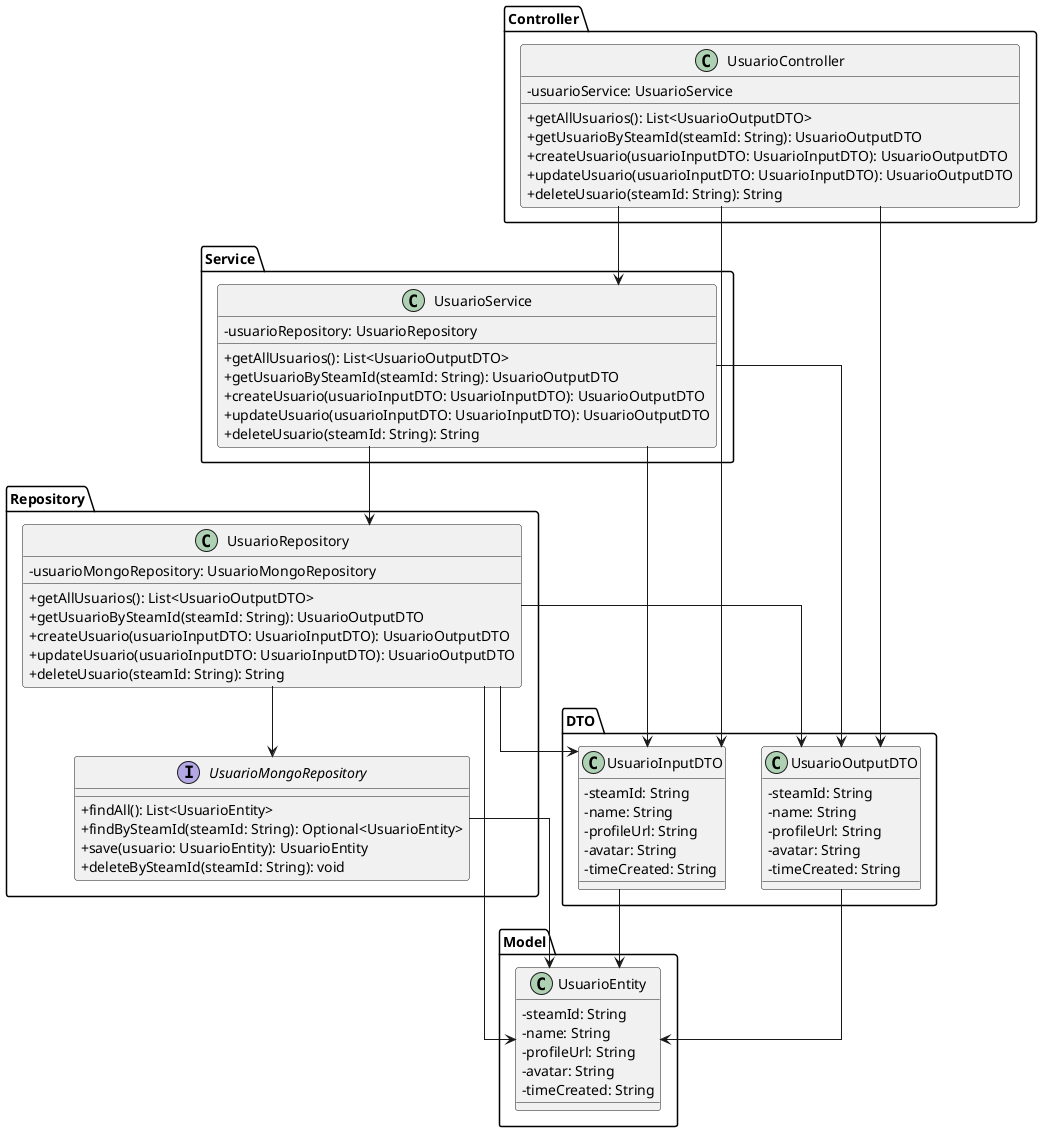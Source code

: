 @startuml
top to bottom direction
skinparam classAttributeIconSize 0
skinparam linetype ortho

' ==== Controller ====
package "Controller" {
    class UsuarioController {
        - usuarioService: UsuarioService
        + getAllUsuarios(): List<UsuarioOutputDTO>
        + getUsuarioBySteamId(steamId: String): UsuarioOutputDTO
        + createUsuario(usuarioInputDTO: UsuarioInputDTO): UsuarioOutputDTO
        + updateUsuario(usuarioInputDTO: UsuarioInputDTO): UsuarioOutputDTO
        + deleteUsuario(steamId: String): String
    }
}

' ==== Service ====
package "Service" {
    class UsuarioService {
        - usuarioRepository: UsuarioRepository
        + getAllUsuarios(): List<UsuarioOutputDTO>
        + getUsuarioBySteamId(steamId: String): UsuarioOutputDTO
        + createUsuario(usuarioInputDTO: UsuarioInputDTO): UsuarioOutputDTO
        + updateUsuario(usuarioInputDTO: UsuarioInputDTO): UsuarioOutputDTO
        + deleteUsuario(steamId: String): String
    }
}

' ==== Repository ====
package "Repository" {
    class UsuarioRepository {
        - usuarioMongoRepository: UsuarioMongoRepository
        + getAllUsuarios(): List<UsuarioOutputDTO>
        + getUsuarioBySteamId(steamId: String): UsuarioOutputDTO
        + createUsuario(usuarioInputDTO: UsuarioInputDTO): UsuarioOutputDTO
        + updateUsuario(usuarioInputDTO: UsuarioInputDTO): UsuarioOutputDTO
        + deleteUsuario(steamId: String): String
    }

    interface UsuarioMongoRepository {
        + findAll(): List<UsuarioEntity>
        + findBySteamId(steamId: String): Optional<UsuarioEntity>
        + save(usuario: UsuarioEntity): UsuarioEntity
        + deleteBySteamId(steamId: String): void
    }
}

' ==== DTO ====
package "DTO" {
    class UsuarioInputDTO {
        - steamId: String
        - name: String
        - profileUrl: String
        - avatar: String
        - timeCreated: String
    }

    class UsuarioOutputDTO {
        - steamId: String
        - name: String
        - profileUrl: String
        - avatar: String
        - timeCreated: String
    }
}

' ==== Model ====
package "Model" {
    class UsuarioEntity {
        - steamId: String
        - name: String
        - profileUrl: String
        - avatar: String
        - timeCreated: String
    }
}

' ==== Relaciones ====
UsuarioController --> UsuarioService
UsuarioController --> UsuarioInputDTO
UsuarioController --> UsuarioOutputDTO

UsuarioService --> UsuarioRepository
UsuarioService --> UsuarioInputDTO
UsuarioService --> UsuarioOutputDTO

UsuarioRepository --> UsuarioMongoRepository
UsuarioRepository --> UsuarioInputDTO
UsuarioRepository --> UsuarioOutputDTO
UsuarioRepository --> UsuarioEntity

UsuarioInputDTO --> UsuarioEntity
UsuarioOutputDTO --> UsuarioEntity

UsuarioMongoRepository --> UsuarioEntity

@enduml
